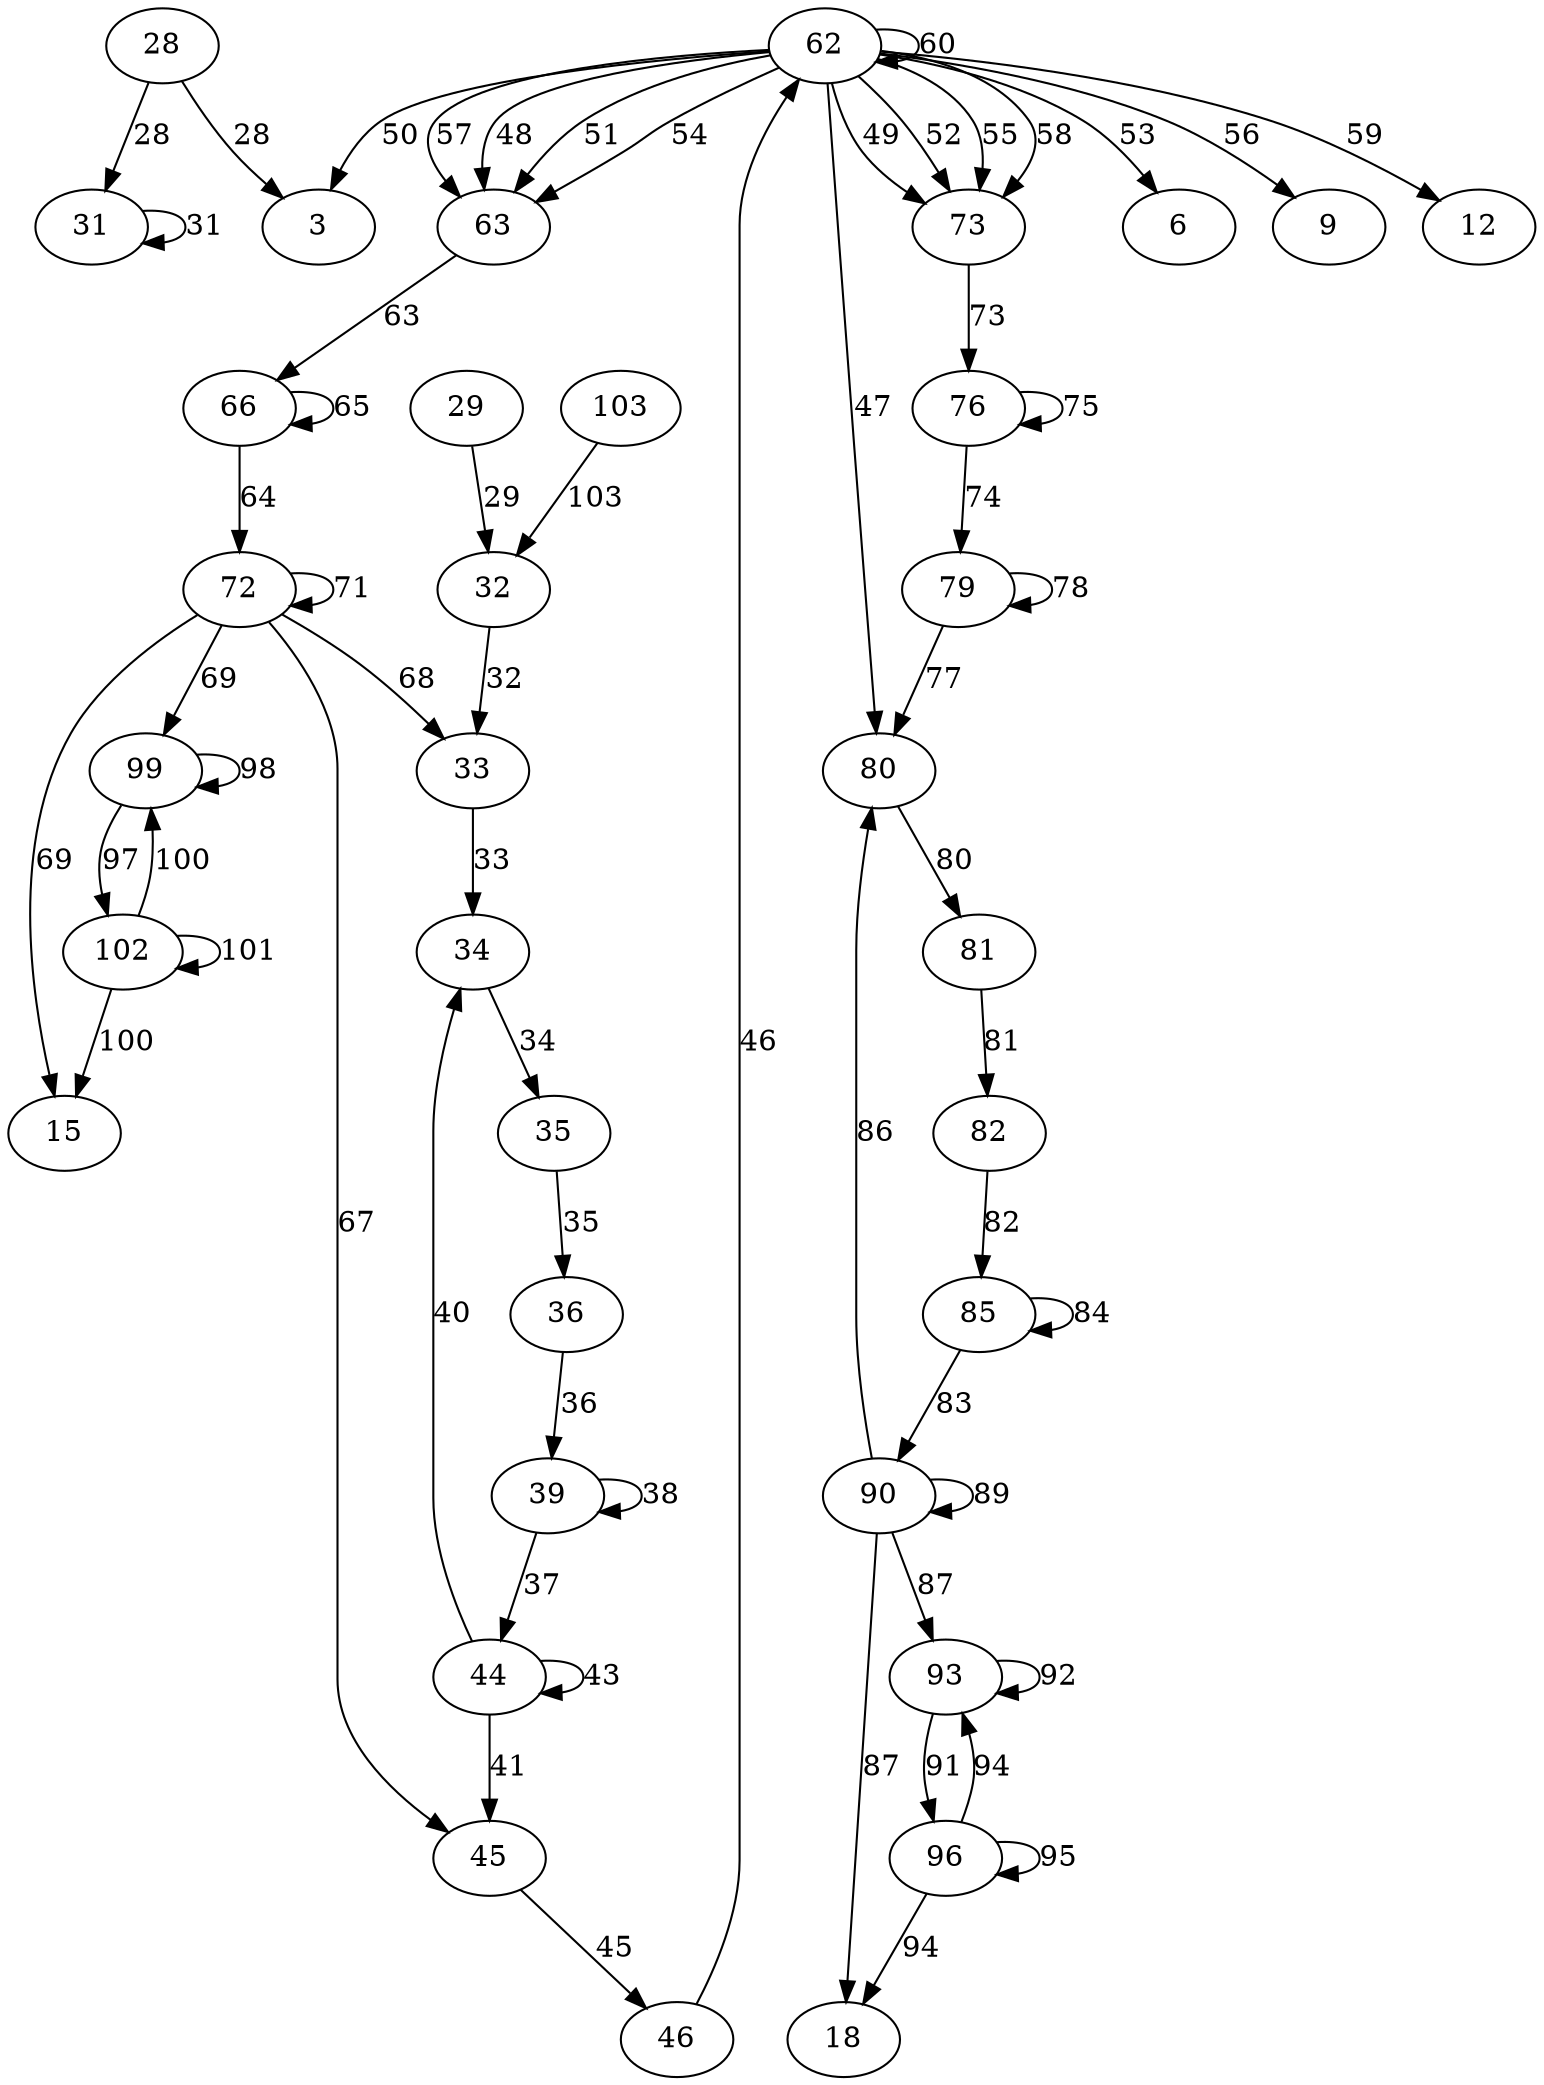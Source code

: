 digraph b12{
3 [label="3"];
28 [label="28"];
62 [label="62"];
6 [label="6"];
9 [label="9"];
12 [label="12"];
15 [label="15"];
72 [label="72"];
102 [label="102"];
18 [label="18"];
90 [label="90"];
96 [label="96"];
31 [label="31"];
32 [label="32"];
29 [label="29"];
103 [label="103"];
33 [label="33"];
34 [label="34"];
44 [label="44"];
35 [label="35"];
36 [label="36"];
39 [label="39"];
45 [label="45"];
46 [label="46"];
63 [label="63"];
66 [label="66"];
73 [label="73"];
76 [label="76"];
79 [label="79"];
80 [label="80"];
81 [label="81"];
82 [label="82"];
85 [label="85"];
93 [label="93"];
99 [label="99"];
28->3 [label="28"];
62->3 [label="50"];
62->6 [label="53"];
62->9 [label="56"];
62->12 [label="59"];
72->15 [label="69"];
102->15 [label="100"];
90->18 [label="87"];
96->18 [label="94"];
28->31 [label="28"];
31->31 [label="31"];
29->32 [label="29"];
103->32 [label="103"];
32->33 [label="32"];
72->33 [label="68"];
33->34 [label="33"];
44->34 [label="40"];
34->35 [label="34"];
35->36 [label="35"];
36->39 [label="36"];
39->39 [label="38"];
39->44 [label="37"];
44->44 [label="43"];
44->45 [label="41"];
72->45 [label="67"];
45->46 [label="45"];
46->62 [label="46"];
62->62 [label="60"];
62->63 [label="48"];
62->63 [label="51"];
62->63 [label="54"];
62->63 [label="57"];
63->66 [label="63"];
66->66 [label="65"];
66->72 [label="64"];
72->72 [label="71"];
62->73 [label="49"];
62->73 [label="52"];
62->73 [label="55"];
62->73 [label="58"];
73->76 [label="73"];
76->76 [label="75"];
76->79 [label="74"];
79->79 [label="78"];
62->80 [label="47"];
79->80 [label="77"];
90->80 [label="86"];
80->81 [label="80"];
81->82 [label="81"];
82->85 [label="82"];
85->85 [label="84"];
85->90 [label="83"];
90->90 [label="89"];
90->93 [label="87"];
93->93 [label="92"];
96->93 [label="94"];
93->96 [label="91"];
96->96 [label="95"];
72->99 [label="69"];
99->99 [label="98"];
102->99 [label="100"];
99->102 [label="97"];
102->102 [label="101"];
}